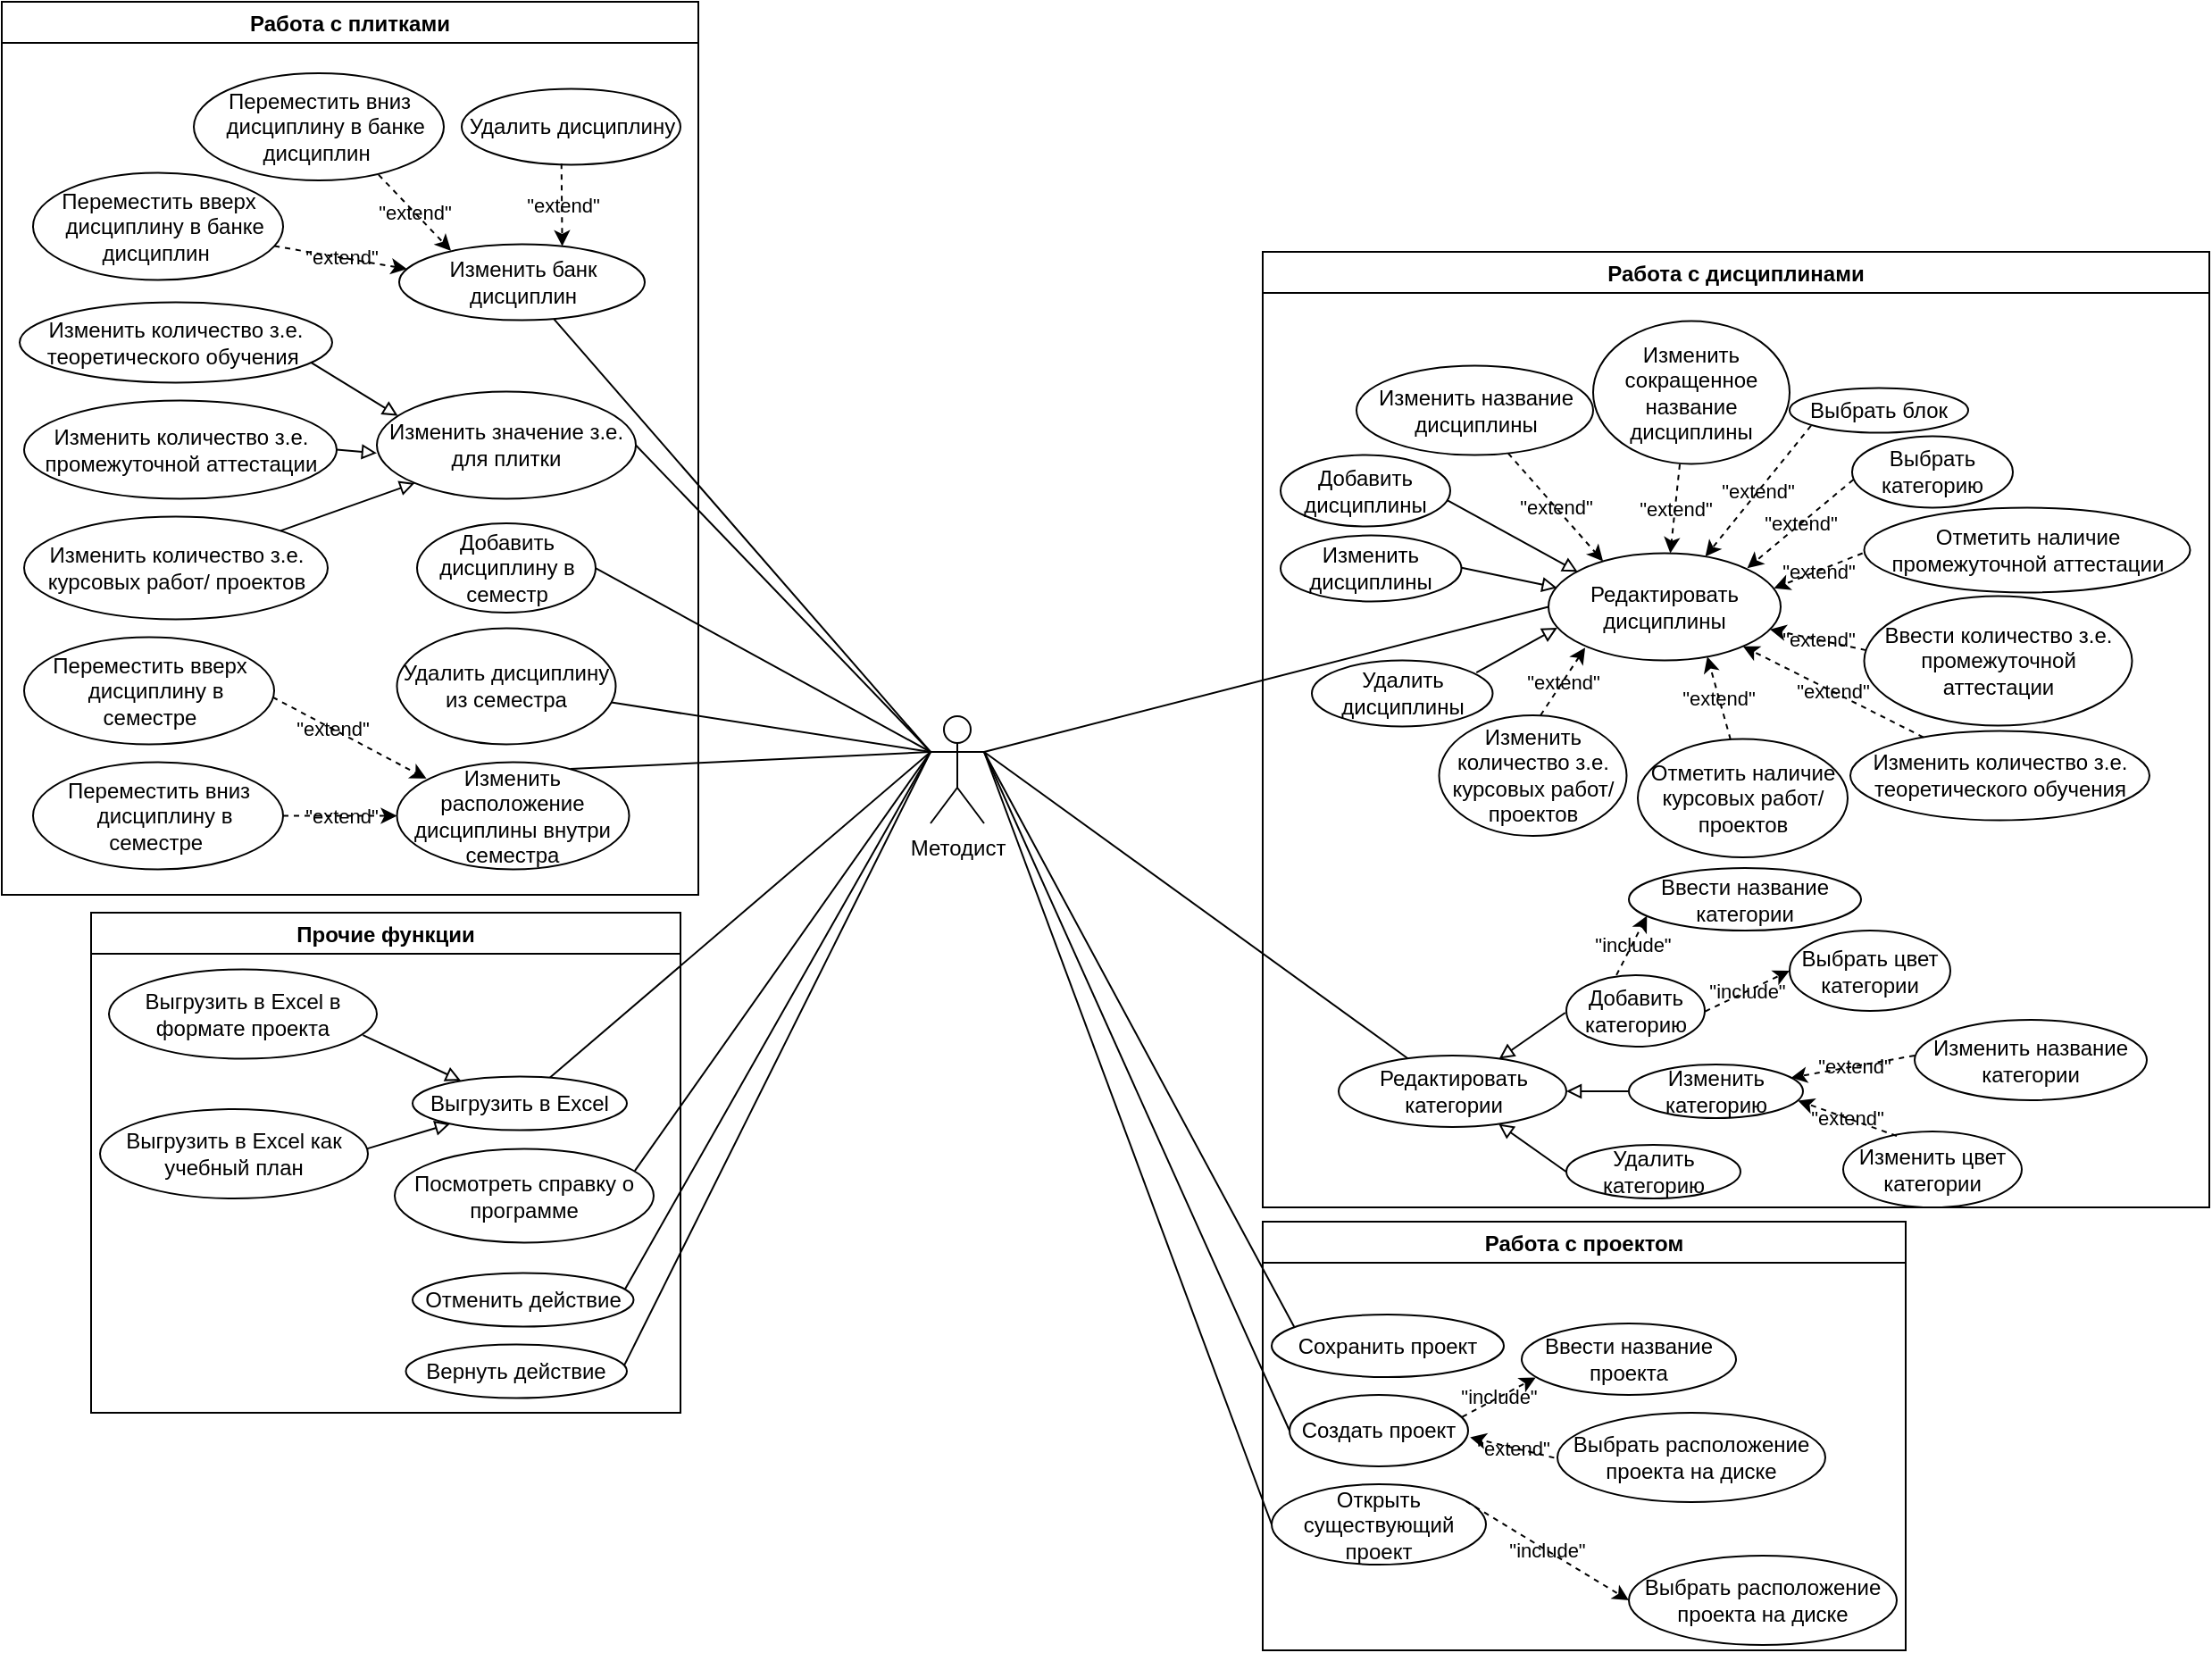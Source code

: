 <mxfile version="16.4.11" type="device"><diagram id="Zh0K8sYVSOeEKQllDIt9" name="Page-1"><mxGraphModel dx="3122" dy="875" grid="1" gridSize="10" guides="1" tooltips="1" connect="0" arrows="1" fold="1" page="1" pageScale="1" pageWidth="850" pageHeight="1100" math="0" shadow="0"><root><mxCell id="0"/><mxCell id="1" parent="0"/><mxCell id="kAwzmWlMEPiF8q2u1fac-1" value="Методист" style="shape=umlActor;verticalLabelPosition=bottom;verticalAlign=top;html=1;outlineConnect=0;" parent="1" vertex="1"><mxGeometry x="-360" y="510" width="30" height="60" as="geometry"/></mxCell><mxCell id="kAwzmWlMEPiF8q2u1fac-12" value="" style="endArrow=none;html=1;rounded=0;entryX=0;entryY=0.5;entryDx=0;entryDy=0;" parent="1" target="kAwzmWlMEPiF8q2u1fac-9" edge="1"><mxGeometry width="50" height="50" relative="1" as="geometry"><mxPoint x="-330" y="530" as="sourcePoint"/><mxPoint x="-30" y="260" as="targetPoint"/></mxGeometry></mxCell><mxCell id="kAwzmWlMEPiF8q2u1fac-13" value="" style="endArrow=none;html=1;rounded=0;entryX=0;entryY=0.5;entryDx=0;entryDy=0;" parent="1" target="kAwzmWlMEPiF8q2u1fac-10" edge="1"><mxGeometry width="50" height="50" relative="1" as="geometry"><mxPoint x="-330" y="530" as="sourcePoint"/><mxPoint x="-30" y="260" as="targetPoint"/></mxGeometry></mxCell><mxCell id="kAwzmWlMEPiF8q2u1fac-36" value="" style="endArrow=none;html=1;rounded=0;entryX=0;entryY=0.5;entryDx=0;entryDy=0;" parent="1" target="kAwzmWlMEPiF8q2u1fac-35" edge="1"><mxGeometry width="50" height="50" relative="1" as="geometry"><mxPoint x="-330" y="530" as="sourcePoint"/><mxPoint x="-180" y="390" as="targetPoint"/></mxGeometry></mxCell><mxCell id="kAwzmWlMEPiF8q2u1fac-65" value="" style="endArrow=none;html=1;rounded=0;exitX=1;exitY=0.5;exitDx=0;exitDy=0;entryX=0;entryY=0.333;entryDx=0;entryDy=0;entryPerimeter=0;" parent="1" source="kAwzmWlMEPiF8q2u1fac-63" target="kAwzmWlMEPiF8q2u1fac-1" edge="1"><mxGeometry width="50" height="50" relative="1" as="geometry"><mxPoint x="-487" y="610" as="sourcePoint"/><mxPoint x="-194.023" y="948.894" as="targetPoint"/></mxGeometry></mxCell><mxCell id="kAwzmWlMEPiF8q2u1fac-79" value="" style="endArrow=none;html=1;rounded=0;entryX=0.097;entryY=0.196;entryDx=0;entryDy=0;entryPerimeter=0;" parent="1" target="kAwzmWlMEPiF8q2u1fac-77" edge="1"><mxGeometry width="50" height="50" relative="1" as="geometry"><mxPoint x="-330" y="530" as="sourcePoint"/><mxPoint x="-545" y="310" as="targetPoint"/></mxGeometry></mxCell><mxCell id="kAwzmWlMEPiF8q2u1fac-81" value="" style="endArrow=none;html=1;rounded=0;" parent="1" target="kAwzmWlMEPiF8q2u1fac-80" edge="1"><mxGeometry width="50" height="50" relative="1" as="geometry"><mxPoint x="-360" y="530" as="sourcePoint"/><mxPoint x="-535" y="370" as="targetPoint"/></mxGeometry></mxCell><mxCell id="kAwzmWlMEPiF8q2u1fac-84" value="" style="endArrow=none;html=1;rounded=0;exitX=0.962;exitY=0.294;exitDx=0;exitDy=0;exitPerimeter=0;" parent="1" source="kAwzmWlMEPiF8q2u1fac-85" edge="1"><mxGeometry width="50" height="50" relative="1" as="geometry"><mxPoint x="-560" y="830" as="sourcePoint"/><mxPoint x="-360" y="530" as="targetPoint"/></mxGeometry></mxCell><mxCell id="kAwzmWlMEPiF8q2u1fac-87" value="" style="endArrow=none;html=1;rounded=0;exitX=0.988;exitY=0.39;exitDx=0;exitDy=0;exitPerimeter=0;" parent="1" source="kAwzmWlMEPiF8q2u1fac-86" edge="1"><mxGeometry width="50" height="50" relative="1" as="geometry"><mxPoint x="-662.5" y="860" as="sourcePoint"/><mxPoint x="-360" y="530" as="targetPoint"/></mxGeometry></mxCell><mxCell id="v6wUXLLYPW9MeNvtV2WF-33" value="" style="endArrow=none;html=1;rounded=0;entryX=0.997;entryY=0.498;entryDx=0;entryDy=0;entryPerimeter=0;" parent="1" target="v6wUXLLYPW9MeNvtV2WF-32" edge="1"><mxGeometry width="50" height="50" relative="1" as="geometry"><mxPoint x="-360" y="530" as="sourcePoint"/><mxPoint x="-579.64" y="699.84" as="targetPoint"/></mxGeometry></mxCell><mxCell id="v6wUXLLYPW9MeNvtV2WF-36" value="" style="endArrow=none;html=1;rounded=0;entryX=0.927;entryY=0.235;entryDx=0;entryDy=0;entryPerimeter=0;" parent="1" target="v6wUXLLYPW9MeNvtV2WF-35" edge="1"><mxGeometry width="50" height="50" relative="1" as="geometry"><mxPoint x="-360" y="530" as="sourcePoint"/><mxPoint x="-608.45" y="333.7" as="targetPoint"/></mxGeometry></mxCell><mxCell id="v6wUXLLYPW9MeNvtV2WF-41" value="" style="endArrow=none;html=1;rounded=0;" parent="1" target="v6wUXLLYPW9MeNvtV2WF-30" edge="1"><mxGeometry width="50" height="50" relative="1" as="geometry"><mxPoint x="-360" y="530" as="sourcePoint"/><mxPoint x="-547.3" y="713.45" as="targetPoint"/></mxGeometry></mxCell><mxCell id="v6wUXLLYPW9MeNvtV2WF-46" value="" style="endArrow=none;html=1;rounded=0;" parent="1" target="v6wUXLLYPW9MeNvtV2WF-38" edge="1"><mxGeometry width="50" height="50" relative="1" as="geometry"><mxPoint x="-360" y="530" as="sourcePoint"/><mxPoint x="-587.645" y="292.185" as="targetPoint"/></mxGeometry></mxCell><mxCell id="lcFU2f_yPUUCob4fGIla-2" value="" style="endArrow=none;html=1;rounded=0;entryX=0.747;entryY=0.063;entryDx=0;entryDy=0;entryPerimeter=0;" parent="1" target="lcFU2f_yPUUCob4fGIla-1" edge="1"><mxGeometry width="50" height="50" relative="1" as="geometry"><mxPoint x="-360" y="530" as="sourcePoint"/><mxPoint x="-557.3" y="695.95" as="targetPoint"/></mxGeometry></mxCell><mxCell id="a7HYJBhB6-KczriwUQ04-21" value="" style="endArrow=none;html=1;rounded=0;entryX=0.304;entryY=0.04;entryDx=0;entryDy=0;entryPerimeter=0;" edge="1" parent="1" target="a7HYJBhB6-KczriwUQ04-11"><mxGeometry width="50" height="50" relative="1" as="geometry"><mxPoint x="-330" y="530" as="sourcePoint"/><mxPoint x="-224.04" y="865.18" as="targetPoint"/></mxGeometry></mxCell><mxCell id="a7HYJBhB6-KczriwUQ04-33" value="Работа с дисциплинами" style="swimlane;" vertex="1" parent="1"><mxGeometry x="-174" y="250" width="530" height="535" as="geometry"/></mxCell><mxCell id="a7HYJBhB6-KczriwUQ04-6" value="Добавить категорию" style="ellipse;whiteSpace=wrap;html=1;" vertex="1" parent="a7HYJBhB6-KczriwUQ04-33"><mxGeometry x="170" y="405" width="77.5" height="40" as="geometry"/></mxCell><mxCell id="a7HYJBhB6-KczriwUQ04-7" value="Ввести название категории" style="ellipse;whiteSpace=wrap;html=1;" vertex="1" parent="a7HYJBhB6-KczriwUQ04-33"><mxGeometry x="205" y="345" width="130" height="35" as="geometry"/></mxCell><mxCell id="a7HYJBhB6-KczriwUQ04-8" value="Выбрать цвет категории" style="ellipse;whiteSpace=wrap;html=1;" vertex="1" parent="a7HYJBhB6-KczriwUQ04-33"><mxGeometry x="295" y="380" width="90" height="45" as="geometry"/></mxCell><mxCell id="a7HYJBhB6-KczriwUQ04-9" value="&quot;include&quot;" style="endArrow=classic;html=1;rounded=0;dashed=1;entryX=0.078;entryY=0.764;entryDx=0;entryDy=0;labelBackgroundColor=none;exitX=0.362;exitY=-0.002;exitDx=0;exitDy=0;exitPerimeter=0;entryPerimeter=0;" edge="1" parent="a7HYJBhB6-KczriwUQ04-33" source="a7HYJBhB6-KczriwUQ04-6" target="a7HYJBhB6-KczriwUQ04-7"><mxGeometry width="50" height="50" relative="1" as="geometry"><mxPoint x="272.5" y="464.5" as="sourcePoint"/><mxPoint x="337.5" y="464.5" as="targetPoint"/></mxGeometry></mxCell><mxCell id="a7HYJBhB6-KczriwUQ04-10" value="&quot;include&quot;" style="endArrow=classic;html=1;rounded=0;dashed=1;entryX=0;entryY=0.5;entryDx=0;entryDy=0;exitX=1.003;exitY=0.507;exitDx=0;exitDy=0;exitPerimeter=0;labelBackgroundColor=none;" edge="1" parent="a7HYJBhB6-KczriwUQ04-33" source="a7HYJBhB6-KczriwUQ04-6" target="a7HYJBhB6-KczriwUQ04-8"><mxGeometry width="50" height="50" relative="1" as="geometry"><mxPoint x="261.588" y="582.956" as="sourcePoint"/><mxPoint x="337.5" y="545" as="targetPoint"/></mxGeometry></mxCell><mxCell id="a7HYJBhB6-KczriwUQ04-11" value="Редактировать категории" style="ellipse;whiteSpace=wrap;html=1;" vertex="1" parent="a7HYJBhB6-KczriwUQ04-33"><mxGeometry x="42.5" y="450" width="127.5" height="40" as="geometry"/></mxCell><mxCell id="a7HYJBhB6-KczriwUQ04-12" value="" style="endArrow=block;html=1;rounded=0;labelBorderColor=none;endFill=0;exitX=-0.008;exitY=0.525;exitDx=0;exitDy=0;exitPerimeter=0;" edge="1" parent="a7HYJBhB6-KczriwUQ04-33" source="a7HYJBhB6-KczriwUQ04-6" target="a7HYJBhB6-KczriwUQ04-11"><mxGeometry width="50" height="50" relative="1" as="geometry"><mxPoint x="4.56" y="342.4" as="sourcePoint"/><mxPoint x="-3.652" y="401.0" as="targetPoint"/></mxGeometry></mxCell><mxCell id="a7HYJBhB6-KczriwUQ04-13" value="Изменить категорию" style="ellipse;whiteSpace=wrap;html=1;" vertex="1" parent="a7HYJBhB6-KczriwUQ04-33"><mxGeometry x="205" y="455" width="97.5" height="30" as="geometry"/></mxCell><mxCell id="a7HYJBhB6-KczriwUQ04-14" value="" style="endArrow=block;html=1;rounded=0;labelBorderColor=none;endFill=0;exitX=-0.003;exitY=0.5;exitDx=0;exitDy=0;exitPerimeter=0;" edge="1" parent="a7HYJBhB6-KczriwUQ04-33" source="a7HYJBhB6-KczriwUQ04-13" target="a7HYJBhB6-KczriwUQ04-11"><mxGeometry width="50" height="50" relative="1" as="geometry"><mxPoint x="179.38" y="436.0" as="sourcePoint"/><mxPoint x="146.052" y="466.97" as="targetPoint"/></mxGeometry></mxCell><mxCell id="a7HYJBhB6-KczriwUQ04-15" value="Удалить категорию" style="ellipse;whiteSpace=wrap;html=1;" vertex="1" parent="a7HYJBhB6-KczriwUQ04-33"><mxGeometry x="170" y="500" width="97.5" height="30" as="geometry"/></mxCell><mxCell id="a7HYJBhB6-KczriwUQ04-16" value="" style="endArrow=block;html=1;rounded=0;labelBorderColor=none;endFill=0;exitX=-0.002;exitY=0.5;exitDx=0;exitDy=0;exitPerimeter=0;" edge="1" parent="a7HYJBhB6-KczriwUQ04-33" source="a7HYJBhB6-KczriwUQ04-15" target="a7HYJBhB6-KczriwUQ04-11"><mxGeometry width="50" height="50" relative="1" as="geometry"><mxPoint x="205" y="515" as="sourcePoint"/><mxPoint x="180.373" y="480.649" as="targetPoint"/></mxGeometry></mxCell><mxCell id="a7HYJBhB6-KczriwUQ04-17" value="Изменить название категории" style="ellipse;whiteSpace=wrap;html=1;" vertex="1" parent="a7HYJBhB6-KczriwUQ04-33"><mxGeometry x="365" y="430" width="130" height="45" as="geometry"/></mxCell><mxCell id="a7HYJBhB6-KczriwUQ04-18" value="Изменить цвет категории" style="ellipse;whiteSpace=wrap;html=1;" vertex="1" parent="a7HYJBhB6-KczriwUQ04-33"><mxGeometry x="325" y="492.5" width="100" height="42.5" as="geometry"/></mxCell><mxCell id="a7HYJBhB6-KczriwUQ04-19" value="&quot;extend&quot;" style="endArrow=classic;html=1;rounded=0;dashed=1;labelBackgroundColor=none;exitX=0;exitY=0.444;exitDx=0;exitDy=0;exitPerimeter=0;" edge="1" parent="a7HYJBhB6-KczriwUQ04-33" source="a7HYJBhB6-KczriwUQ04-17" target="a7HYJBhB6-KczriwUQ04-13"><mxGeometry width="50" height="50" relative="1" as="geometry"><mxPoint x="240.22" y="270.25" as="sourcePoint"/><mxPoint x="198.217" y="307.6" as="targetPoint"/></mxGeometry></mxCell><mxCell id="a7HYJBhB6-KczriwUQ04-20" value="&quot;extend&quot;" style="endArrow=classic;html=1;rounded=0;dashed=1;labelBackgroundColor=none;entryX=0.971;entryY=0.673;entryDx=0;entryDy=0;entryPerimeter=0;" edge="1" parent="a7HYJBhB6-KczriwUQ04-33" target="a7HYJBhB6-KczriwUQ04-13"><mxGeometry width="50" height="50" relative="1" as="geometry"><mxPoint x="355.0" y="495" as="sourcePoint"/><mxPoint x="310.09" y="468.789" as="targetPoint"/></mxGeometry></mxCell><mxCell id="kAwzmWlMEPiF8q2u1fac-35" value="Редактировать дисциплины" style="ellipse;whiteSpace=wrap;html=1;" parent="a7HYJBhB6-KczriwUQ04-33" vertex="1"><mxGeometry x="160" y="168.75" width="130" height="60" as="geometry"/></mxCell><mxCell id="kAwzmWlMEPiF8q2u1fac-37" value="Выбрать блок" style="ellipse;whiteSpace=wrap;html=1;" parent="a7HYJBhB6-KczriwUQ04-33" vertex="1"><mxGeometry x="295" y="76.25" width="100" height="25" as="geometry"/></mxCell><mxCell id="kAwzmWlMEPiF8q2u1fac-39" value="Изменить название дисциплины" style="ellipse;whiteSpace=wrap;html=1;" parent="a7HYJBhB6-KczriwUQ04-33" vertex="1"><mxGeometry x="52.5" y="63.75" width="132.5" height="50" as="geometry"/></mxCell><mxCell id="kAwzmWlMEPiF8q2u1fac-40" value="Изменить количество з.е.&lt;br&gt;теоретического обучения" style="ellipse;whiteSpace=wrap;html=1;" parent="a7HYJBhB6-KczriwUQ04-33" vertex="1"><mxGeometry x="329" y="268.25" width="167.5" height="50" as="geometry"/></mxCell><mxCell id="kAwzmWlMEPiF8q2u1fac-41" value="&quot;extend&quot;" style="endArrow=classic;html=1;rounded=0;dashed=1;labelBorderColor=none;exitX=0.641;exitY=0.981;exitDx=0;exitDy=0;exitPerimeter=0;labelBackgroundColor=none;entryX=0.235;entryY=0.075;entryDx=0;entryDy=0;entryPerimeter=0;" parent="a7HYJBhB6-KczriwUQ04-33" source="kAwzmWlMEPiF8q2u1fac-39" target="kAwzmWlMEPiF8q2u1fac-35" edge="1"><mxGeometry width="50" height="50" relative="1" as="geometry"><mxPoint x="300" y="208.75" as="sourcePoint"/><mxPoint x="70" y="138.75" as="targetPoint"/></mxGeometry></mxCell><mxCell id="kAwzmWlMEPiF8q2u1fac-42" value="Изменить количество з.е. курсовых работ/ проектов" style="ellipse;whiteSpace=wrap;html=1;" parent="a7HYJBhB6-KczriwUQ04-33" vertex="1"><mxGeometry x="98.75" y="259.5" width="105" height="67.5" as="geometry"/></mxCell><mxCell id="kAwzmWlMEPiF8q2u1fac-46" value="&quot;extend&quot;" style="endArrow=classic;html=1;rounded=0;dashed=1;exitX=0.541;exitY=0;exitDx=0;exitDy=0;entryX=0.158;entryY=0.881;entryDx=0;entryDy=0;entryPerimeter=0;labelBackgroundColor=none;exitPerimeter=0;" parent="a7HYJBhB6-KczriwUQ04-33" source="kAwzmWlMEPiF8q2u1fac-42" target="kAwzmWlMEPiF8q2u1fac-35" edge="1"><mxGeometry width="50" height="50" relative="1" as="geometry"><mxPoint x="290.962" y="239.963" as="sourcePoint"/><mxPoint x="160" y="428.75" as="targetPoint"/></mxGeometry></mxCell><mxCell id="-8U82XjVMPYfmYzCf4u3-12" value="Выбрать категорию" style="ellipse;whiteSpace=wrap;html=1;" parent="a7HYJBhB6-KczriwUQ04-33" vertex="1"><mxGeometry x="330" y="103.25" width="90" height="40" as="geometry"/></mxCell><mxCell id="-8U82XjVMPYfmYzCf4u3-15" value="Ввести количество з.е. промежуточной аттестации" style="ellipse;whiteSpace=wrap;html=1;" parent="a7HYJBhB6-KczriwUQ04-33" vertex="1"><mxGeometry x="336.75" y="192.75" width="150" height="72.5" as="geometry"/></mxCell><mxCell id="-8U82XjVMPYfmYzCf4u3-17" value="&quot;extend&quot;" style="endArrow=classic;html=1;rounded=0;dashed=1;labelBackgroundColor=none;exitX=0.007;exitY=0.418;exitDx=0;exitDy=0;exitPerimeter=0;" parent="a7HYJBhB6-KczriwUQ04-33" source="-8U82XjVMPYfmYzCf4u3-15" target="kAwzmWlMEPiF8q2u1fac-35" edge="1"><mxGeometry width="50" height="50" relative="1" as="geometry"><mxPoint x="312.5" y="278.75" as="sourcePoint"/><mxPoint x="245.44" y="358.33" as="targetPoint"/></mxGeometry></mxCell><mxCell id="-8U82XjVMPYfmYzCf4u3-18" value="Отметить наличие курсовых работ/ проектов" style="ellipse;whiteSpace=wrap;html=1;" parent="a7HYJBhB6-KczriwUQ04-33" vertex="1"><mxGeometry x="210" y="272.75" width="117.5" height="66.25" as="geometry"/></mxCell><mxCell id="-8U82XjVMPYfmYzCf4u3-19" value="&quot;extend&quot;" style="endArrow=classic;html=1;rounded=0;dashed=1;exitX=0.442;exitY=0.005;exitDx=0;exitDy=0;entryX=0.684;entryY=0.964;entryDx=0;entryDy=0;entryPerimeter=0;labelBackgroundColor=none;exitPerimeter=0;" parent="a7HYJBhB6-KczriwUQ04-33" source="-8U82XjVMPYfmYzCf4u3-18" target="kAwzmWlMEPiF8q2u1fac-35" edge="1"><mxGeometry width="50" height="50" relative="1" as="geometry"><mxPoint x="85" y="273.75" as="sourcePoint"/><mxPoint x="178.58" y="225.37" as="targetPoint"/></mxGeometry></mxCell><mxCell id="-8U82XjVMPYfmYzCf4u3-20" value="Изменить сокращенное название дисциплины" style="ellipse;whiteSpace=wrap;html=1;" parent="a7HYJBhB6-KczriwUQ04-33" vertex="1"><mxGeometry x="185" y="38.75" width="110" height="80" as="geometry"/></mxCell><mxCell id="a7HYJBhB6-KczriwUQ04-2" value="Отметить наличие промежуточной аттестации" style="ellipse;whiteSpace=wrap;html=1;" vertex="1" parent="a7HYJBhB6-KczriwUQ04-33"><mxGeometry x="336.75" y="143.25" width="182.5" height="47.5" as="geometry"/></mxCell><mxCell id="a7HYJBhB6-KczriwUQ04-3" value="&quot;extend&quot;" style="endArrow=classic;html=1;rounded=0;dashed=1;labelBackgroundColor=none;exitX=-0.005;exitY=0.537;exitDx=0;exitDy=0;exitPerimeter=0;entryX=0.971;entryY=0.328;entryDx=0;entryDy=0;entryPerimeter=0;" edge="1" parent="a7HYJBhB6-KczriwUQ04-33" source="a7HYJBhB6-KczriwUQ04-2" target="kAwzmWlMEPiF8q2u1fac-35"><mxGeometry width="50" height="50" relative="1" as="geometry"><mxPoint x="325.4" y="317.855" as="sourcePoint"/><mxPoint x="258.231" y="236.769" as="targetPoint"/></mxGeometry></mxCell><mxCell id="a7HYJBhB6-KczriwUQ04-22" value="&quot;extend&quot;" style="endArrow=classic;html=1;rounded=0;dashed=1;labelBorderColor=none;exitX=0.441;exitY=1.002;exitDx=0;exitDy=0;exitPerimeter=0;labelBackgroundColor=none;" edge="1" parent="a7HYJBhB6-KczriwUQ04-33" source="-8U82XjVMPYfmYzCf4u3-20" target="kAwzmWlMEPiF8q2u1fac-35"><mxGeometry width="50" height="50" relative="1" as="geometry"><mxPoint x="134.932" y="122.8" as="sourcePoint"/><mxPoint x="186.12" y="188.47" as="targetPoint"/></mxGeometry></mxCell><mxCell id="a7HYJBhB6-KczriwUQ04-23" value="&quot;extend&quot;" style="endArrow=classic;html=1;rounded=0;dashed=1;labelBorderColor=none;exitX=0.12;exitY=0.844;exitDx=0;exitDy=0;exitPerimeter=0;labelBackgroundColor=none;" edge="1" parent="a7HYJBhB6-KczriwUQ04-33" source="kAwzmWlMEPiF8q2u1fac-37" target="kAwzmWlMEPiF8q2u1fac-35"><mxGeometry width="50" height="50" relative="1" as="geometry"><mxPoint x="243.51" y="118.91" as="sourcePoint"/><mxPoint x="237.71" y="178.776" as="targetPoint"/></mxGeometry></mxCell><mxCell id="a7HYJBhB6-KczriwUQ04-24" value="&quot;extend&quot;" style="endArrow=classic;html=1;rounded=0;dashed=1;labelBorderColor=none;labelBackgroundColor=none;exitX=0.007;exitY=0.609;exitDx=0;exitDy=0;exitPerimeter=0;entryX=0.856;entryY=0.14;entryDx=0;entryDy=0;entryPerimeter=0;" edge="1" parent="a7HYJBhB6-KczriwUQ04-33" source="-8U82XjVMPYfmYzCf4u3-12" target="kAwzmWlMEPiF8q2u1fac-35"><mxGeometry width="50" height="50" relative="1" as="geometry"><mxPoint x="350" y="168.75" as="sourcePoint"/><mxPoint x="264.242" y="181.957" as="targetPoint"/></mxGeometry></mxCell><mxCell id="a7HYJBhB6-KczriwUQ04-25" value="&quot;extend&quot;" style="endArrow=classic;html=1;rounded=0;dashed=1;labelBackgroundColor=none;" edge="1" parent="a7HYJBhB6-KczriwUQ04-33" source="kAwzmWlMEPiF8q2u1fac-40" target="kAwzmWlMEPiF8q2u1fac-35"><mxGeometry width="50" height="50" relative="1" as="geometry"><mxPoint x="204.132" y="288.38" as="sourcePoint"/><mxPoint x="213.16" y="237.55" as="targetPoint"/></mxGeometry></mxCell><mxCell id="a7HYJBhB6-KczriwUQ04-26" value="Добавить дисциплины" style="ellipse;whiteSpace=wrap;html=1;" vertex="1" parent="a7HYJBhB6-KczriwUQ04-33"><mxGeometry x="10" y="113.75" width="95" height="40" as="geometry"/></mxCell><mxCell id="a7HYJBhB6-KczriwUQ04-27" value="Изменить дисциплины" style="ellipse;whiteSpace=wrap;html=1;" vertex="1" parent="a7HYJBhB6-KczriwUQ04-33"><mxGeometry x="10" y="158.75" width="101.25" height="37" as="geometry"/></mxCell><mxCell id="a7HYJBhB6-KczriwUQ04-28" value="" style="endArrow=block;html=1;rounded=0;labelBorderColor=none;endFill=0;exitX=0.982;exitY=0.633;exitDx=0;exitDy=0;exitPerimeter=0;entryX=0.126;entryY=0.174;entryDx=0;entryDy=0;entryPerimeter=0;" edge="1" parent="a7HYJBhB6-KczriwUQ04-33" source="a7HYJBhB6-KczriwUQ04-26" target="kAwzmWlMEPiF8q2u1fac-35"><mxGeometry width="50" height="50" relative="1" as="geometry"><mxPoint x="140.0" y="170" as="sourcePoint"/><mxPoint x="102.943" y="195.749" as="targetPoint"/></mxGeometry></mxCell><mxCell id="a7HYJBhB6-KczriwUQ04-29" value="" style="endArrow=block;html=1;rounded=0;labelBorderColor=none;endFill=0;exitX=1.001;exitY=0.491;exitDx=0;exitDy=0;exitPerimeter=0;entryX=0.037;entryY=0.322;entryDx=0;entryDy=0;entryPerimeter=0;" edge="1" parent="a7HYJBhB6-KczriwUQ04-33" source="a7HYJBhB6-KczriwUQ04-27" target="kAwzmWlMEPiF8q2u1fac-35"><mxGeometry width="50" height="50" relative="1" as="geometry"><mxPoint x="113.29" y="149.07" as="sourcePoint"/><mxPoint x="186.38" y="189.19" as="targetPoint"/></mxGeometry></mxCell><mxCell id="a7HYJBhB6-KczriwUQ04-30" value="Удалить дисциплины" style="ellipse;whiteSpace=wrap;html=1;" vertex="1" parent="a7HYJBhB6-KczriwUQ04-33"><mxGeometry x="27.5" y="228.75" width="101.25" height="37" as="geometry"/></mxCell><mxCell id="a7HYJBhB6-KczriwUQ04-31" value="" style="endArrow=block;html=1;rounded=0;labelBorderColor=none;endFill=0;exitX=0.91;exitY=0.184;exitDx=0;exitDy=0;exitPerimeter=0;entryX=0.038;entryY=0.696;entryDx=0;entryDy=0;entryPerimeter=0;" edge="1" parent="a7HYJBhB6-KczriwUQ04-33" source="a7HYJBhB6-KczriwUQ04-30" target="kAwzmWlMEPiF8q2u1fac-35"><mxGeometry width="50" height="50" relative="1" as="geometry"><mxPoint x="121.351" y="186.917" as="sourcePoint"/><mxPoint x="174.81" y="198.07" as="targetPoint"/></mxGeometry></mxCell><mxCell id="a7HYJBhB6-KczriwUQ04-70" value="Работа с плитками" style="swimlane;" vertex="1" parent="1"><mxGeometry x="-880" y="110" width="390" height="500" as="geometry"/></mxCell><mxCell id="v6wUXLLYPW9MeNvtV2WF-34" value="Переместить вверх&lt;br&gt;&amp;nbsp; дисциплину в банке дисциплин&amp;nbsp;" style="ellipse;whiteSpace=wrap;html=1;" parent="a7HYJBhB6-KczriwUQ04-70" vertex="1"><mxGeometry x="17.5" y="95.75" width="140" height="60" as="geometry"/></mxCell><mxCell id="v6wUXLLYPW9MeNvtV2WF-37" value="Перемеcтить вниз&lt;br&gt;&amp;nbsp; дисциплину в банке дисциплин&amp;nbsp;" style="ellipse;whiteSpace=wrap;html=1;" parent="a7HYJBhB6-KczriwUQ04-70" vertex="1"><mxGeometry x="107.5" y="40" width="140" height="60" as="geometry"/></mxCell><mxCell id="v6wUXLLYPW9MeNvtV2WF-38" value="Изменить банк дисциплин" style="ellipse;whiteSpace=wrap;html=1;" parent="a7HYJBhB6-KczriwUQ04-70" vertex="1"><mxGeometry x="222.5" y="135.75" width="137.5" height="42.5" as="geometry"/></mxCell><mxCell id="v6wUXLLYPW9MeNvtV2WF-42" value="Удалить дисциплину" style="ellipse;whiteSpace=wrap;html=1;" parent="a7HYJBhB6-KczriwUQ04-70" vertex="1"><mxGeometry x="257.5" y="48.75" width="122.5" height="42.5" as="geometry"/></mxCell><mxCell id="v6wUXLLYPW9MeNvtV2WF-43" value="&quot;extend&quot;" style="endArrow=classic;html=1;rounded=0;dashed=1;entryX=0.032;entryY=0.326;entryDx=0;entryDy=0;entryPerimeter=0;labelBackgroundColor=none;" parent="a7HYJBhB6-KczriwUQ04-70" source="v6wUXLLYPW9MeNvtV2WF-34" target="v6wUXLLYPW9MeNvtV2WF-38" edge="1"><mxGeometry width="50" height="50" relative="1" as="geometry"><mxPoint x="682.2" y="131.4" as="sourcePoint"/><mxPoint x="655.0" y="178.33" as="targetPoint"/></mxGeometry></mxCell><mxCell id="v6wUXLLYPW9MeNvtV2WF-44" value="&quot;extend&quot;" style="endArrow=classic;html=1;rounded=0;dashed=1;entryX=0.211;entryY=0.086;entryDx=0;entryDy=0;entryPerimeter=0;labelBackgroundColor=none;exitX=0.739;exitY=0.947;exitDx=0;exitDy=0;exitPerimeter=0;" parent="a7HYJBhB6-KczriwUQ04-70" source="v6wUXLLYPW9MeNvtV2WF-37" target="v6wUXLLYPW9MeNvtV2WF-38" edge="1"><mxGeometry width="50" height="50" relative="1" as="geometry"><mxPoint x="120.629" y="100.331" as="sourcePoint"/><mxPoint x="184.9" y="139.605" as="targetPoint"/></mxGeometry></mxCell><mxCell id="v6wUXLLYPW9MeNvtV2WF-45" value="&quot;extend&quot;" style="endArrow=classic;html=1;rounded=0;dashed=1;entryX=0.664;entryY=0.027;entryDx=0;entryDy=0;entryPerimeter=0;labelBackgroundColor=none;exitX=0.456;exitY=0.986;exitDx=0;exitDy=0;exitPerimeter=0;" parent="a7HYJBhB6-KczriwUQ04-70" source="v6wUXLLYPW9MeNvtV2WF-42" target="v6wUXLLYPW9MeNvtV2WF-38" edge="1"><mxGeometry width="50" height="50" relative="1" as="geometry"><mxPoint x="222.46" y="67.01" as="sourcePoint"/><mxPoint x="236.875" y="126.685" as="targetPoint"/></mxGeometry></mxCell><mxCell id="kAwzmWlMEPiF8q2u1fac-68" value="Изменить количество з.е.&lt;br&gt;теоретического обучения&amp;nbsp;" style="ellipse;whiteSpace=wrap;html=1;" parent="a7HYJBhB6-KczriwUQ04-70" vertex="1"><mxGeometry x="10" y="168.25" width="175" height="45" as="geometry"/></mxCell><mxCell id="kAwzmWlMEPiF8q2u1fac-69" value="Изменить количество з.е. промежуточной аттестации" style="ellipse;whiteSpace=wrap;html=1;" parent="a7HYJBhB6-KczriwUQ04-70" vertex="1"><mxGeometry x="12.5" y="223.25" width="175" height="55" as="geometry"/></mxCell><mxCell id="kAwzmWlMEPiF8q2u1fac-70" value="Изменить количество з.е. курсовых работ/ проектов" style="ellipse;whiteSpace=wrap;html=1;" parent="a7HYJBhB6-KczriwUQ04-70" vertex="1"><mxGeometry x="12.5" y="288.25" width="170" height="57.5" as="geometry"/></mxCell><mxCell id="kAwzmWlMEPiF8q2u1fac-71" value="" style="endArrow=block;html=1;rounded=0;labelBorderColor=none;endFill=0;entryX=0;entryY=0.574;entryDx=0;entryDy=0;exitX=1;exitY=0.5;exitDx=0;exitDy=0;entryPerimeter=0;" parent="a7HYJBhB6-KczriwUQ04-70" source="kAwzmWlMEPiF8q2u1fac-69" target="kAwzmWlMEPiF8q2u1fac-63" edge="1"><mxGeometry width="50" height="50" relative="1" as="geometry"><mxPoint x="187.5" y="348.25" as="sourcePoint"/><mxPoint x="217.5" y="298.25" as="targetPoint"/></mxGeometry></mxCell><mxCell id="kAwzmWlMEPiF8q2u1fac-72" value="" style="endArrow=block;html=1;rounded=0;labelBorderColor=none;endFill=0;entryX=0;entryY=1;entryDx=0;entryDy=0;" parent="a7HYJBhB6-KczriwUQ04-70" source="kAwzmWlMEPiF8q2u1fac-70" target="kAwzmWlMEPiF8q2u1fac-63" edge="1"><mxGeometry width="50" height="50" relative="1" as="geometry"><mxPoint x="277.5" y="408.25" as="sourcePoint"/><mxPoint x="253.46" y="324.65" as="targetPoint"/></mxGeometry></mxCell><mxCell id="kAwzmWlMEPiF8q2u1fac-63" value="Изменить значение з.е. для плитки" style="ellipse;whiteSpace=wrap;html=1;" parent="a7HYJBhB6-KczriwUQ04-70" vertex="1"><mxGeometry x="210" y="218.25" width="145" height="60" as="geometry"/></mxCell><mxCell id="kAwzmWlMEPiF8q2u1fac-67" value="" style="endArrow=block;html=1;rounded=0;labelBorderColor=none;endFill=0;entryX=0.081;entryY=0.226;entryDx=0;entryDy=0;entryPerimeter=0;exitX=0.932;exitY=0.748;exitDx=0;exitDy=0;exitPerimeter=0;" parent="a7HYJBhB6-KczriwUQ04-70" source="kAwzmWlMEPiF8q2u1fac-68" target="kAwzmWlMEPiF8q2u1fac-63" edge="1"><mxGeometry width="50" height="50" relative="1" as="geometry"><mxPoint x="277.5" y="248.25" as="sourcePoint"/><mxPoint x="247.805" y="274.19" as="targetPoint"/></mxGeometry></mxCell><mxCell id="lcFU2f_yPUUCob4fGIla-1" value="Изменить расположение дисциплины внутри семестра" style="ellipse;whiteSpace=wrap;html=1;" parent="a7HYJBhB6-KczriwUQ04-70" vertex="1"><mxGeometry x="221.25" y="425.75" width="130" height="60" as="geometry"/></mxCell><mxCell id="lcFU2f_yPUUCob4fGIla-4" value="Переместить вверх&lt;br&gt;&amp;nbsp; дисциплину в семестре" style="ellipse;whiteSpace=wrap;html=1;" parent="a7HYJBhB6-KczriwUQ04-70" vertex="1"><mxGeometry x="12.5" y="355.75" width="140" height="60" as="geometry"/></mxCell><mxCell id="lcFU2f_yPUUCob4fGIla-3" value="Переместить вниз&lt;br&gt;&amp;nbsp; дисциплину в семестре&amp;nbsp;" style="ellipse;whiteSpace=wrap;html=1;" parent="a7HYJBhB6-KczriwUQ04-70" vertex="1"><mxGeometry x="17.5" y="425.75" width="140" height="60" as="geometry"/></mxCell><mxCell id="lcFU2f_yPUUCob4fGIla-5" value="&quot;extend&quot;" style="endArrow=classic;html=1;rounded=0;dashed=1;labelBackgroundColor=none;" parent="a7HYJBhB6-KczriwUQ04-70" source="lcFU2f_yPUUCob4fGIla-3" target="lcFU2f_yPUUCob4fGIla-1" edge="1"><mxGeometry width="50" height="50" relative="1" as="geometry"><mxPoint x="605.45" y="591.4" as="sourcePoint"/><mxPoint x="98.15" y="589.605" as="targetPoint"/></mxGeometry></mxCell><mxCell id="lcFU2f_yPUUCob4fGIla-6" value="&quot;extend&quot;" style="endArrow=classic;html=1;rounded=0;dashed=1;entryX=0.127;entryY=0.153;entryDx=0;entryDy=0;entryPerimeter=0;labelBackgroundColor=none;exitX=0.994;exitY=0.56;exitDx=0;exitDy=0;exitPerimeter=0;" parent="a7HYJBhB6-KczriwUQ04-70" source="lcFU2f_yPUUCob4fGIla-4" target="lcFU2f_yPUUCob4fGIla-1" edge="1"><mxGeometry x="-0.219" width="50" height="50" relative="1" as="geometry"><mxPoint x="113.75" y="470.75" as="sourcePoint"/><mxPoint x="150.125" y="576.685" as="targetPoint"/><mxPoint as="offset"/></mxGeometry></mxCell><mxCell id="v6wUXLLYPW9MeNvtV2WF-30" value="Удалить дисциплину из семестра" style="ellipse;whiteSpace=wrap;html=1;" parent="a7HYJBhB6-KczriwUQ04-70" vertex="1"><mxGeometry x="221.25" y="350.75" width="122.5" height="65" as="geometry"/></mxCell><mxCell id="v6wUXLLYPW9MeNvtV2WF-32" value="Добавить дисциплину в семестр" style="ellipse;whiteSpace=wrap;html=1;" parent="a7HYJBhB6-KczriwUQ04-70" vertex="1"><mxGeometry x="232.5" y="292" width="100" height="50" as="geometry"/></mxCell><mxCell id="a7HYJBhB6-KczriwUQ04-71" value="Прочие функции" style="swimlane;" vertex="1" parent="1"><mxGeometry x="-830" y="620" width="330" height="280" as="geometry"/></mxCell><mxCell id="kAwzmWlMEPiF8q2u1fac-73" style="edgeStyle=orthogonalEdgeStyle;rounded=0;orthogonalLoop=1;jettySize=auto;html=1;exitX=0.5;exitY=1;exitDx=0;exitDy=0;labelBorderColor=none;endArrow=block;endFill=0;" parent="a7HYJBhB6-KczriwUQ04-71" edge="1"><mxGeometry relative="1" as="geometry"><mxPoint x="200" y="61.75" as="sourcePoint"/><mxPoint x="200" y="61.75" as="targetPoint"/></mxGeometry></mxCell><mxCell id="kAwzmWlMEPiF8q2u1fac-80" value="Выгрузить в Excel" style="ellipse;whiteSpace=wrap;html=1;" parent="a7HYJBhB6-KczriwUQ04-71" vertex="1"><mxGeometry x="180" y="91.75" width="120" height="30" as="geometry"/></mxCell><mxCell id="kAwzmWlMEPiF8q2u1fac-82" value="Выгрузить в Excel в формате проекта" style="ellipse;whiteSpace=wrap;html=1;" parent="a7HYJBhB6-KczriwUQ04-71" vertex="1"><mxGeometry x="10" y="31.75" width="150" height="50" as="geometry"/></mxCell><mxCell id="kAwzmWlMEPiF8q2u1fac-85" value="Отменить действие" style="ellipse;whiteSpace=wrap;html=1;" parent="a7HYJBhB6-KczriwUQ04-71" vertex="1"><mxGeometry x="180" y="201.75" width="123.75" height="30" as="geometry"/></mxCell><mxCell id="kAwzmWlMEPiF8q2u1fac-86" value="Вернуть действие" style="ellipse;whiteSpace=wrap;html=1;" parent="a7HYJBhB6-KczriwUQ04-71" vertex="1"><mxGeometry x="176.25" y="241.75" width="123.75" height="30" as="geometry"/></mxCell><mxCell id="v6wUXLLYPW9MeNvtV2WF-35" value="Посмотреть справку о программе" style="ellipse;whiteSpace=wrap;html=1;" parent="a7HYJBhB6-KczriwUQ04-71" vertex="1"><mxGeometry x="170" y="132.25" width="145" height="52.5" as="geometry"/></mxCell><mxCell id="a7HYJBhB6-KczriwUQ04-35" value="Выгрузить в Excel как учебный план" style="ellipse;whiteSpace=wrap;html=1;" vertex="1" parent="a7HYJBhB6-KczriwUQ04-71"><mxGeometry x="5" y="110" width="150" height="50" as="geometry"/></mxCell><mxCell id="a7HYJBhB6-KczriwUQ04-36" value="" style="endArrow=block;html=1;rounded=0;labelBorderColor=none;endFill=0;entryX=0.225;entryY=0.076;entryDx=0;entryDy=0;entryPerimeter=0;exitX=0.948;exitY=0.737;exitDx=0;exitDy=0;exitPerimeter=0;" edge="1" parent="a7HYJBhB6-KczriwUQ04-71" source="kAwzmWlMEPiF8q2u1fac-82" target="kAwzmWlMEPiF8q2u1fac-80"><mxGeometry width="50" height="50" relative="1" as="geometry"><mxPoint x="180.005" y="64.255" as="sourcePoint"/><mxPoint x="273.925" y="84.48" as="targetPoint"/></mxGeometry></mxCell><mxCell id="a7HYJBhB6-KczriwUQ04-37" value="" style="endArrow=block;html=1;rounded=0;labelBorderColor=none;endFill=0;exitX=0.996;exitY=0.444;exitDx=0;exitDy=0;exitPerimeter=0;" edge="1" parent="a7HYJBhB6-KczriwUQ04-71" source="a7HYJBhB6-KczriwUQ04-35" target="kAwzmWlMEPiF8q2u1fac-80"><mxGeometry width="50" height="50" relative="1" as="geometry"><mxPoint x="194.25" y="71.95" as="sourcePoint"/><mxPoint x="233.75" y="105.55" as="targetPoint"/></mxGeometry></mxCell><mxCell id="a7HYJBhB6-KczriwUQ04-72" value="Работа с проектом" style="swimlane;" vertex="1" parent="1"><mxGeometry x="-174" y="793" width="360" height="240" as="geometry"/></mxCell><mxCell id="kAwzmWlMEPiF8q2u1fac-9" value="Создать проект" style="ellipse;whiteSpace=wrap;html=1;" parent="a7HYJBhB6-KczriwUQ04-72" vertex="1"><mxGeometry x="15" y="97" width="100" height="40" as="geometry"/></mxCell><mxCell id="kAwzmWlMEPiF8q2u1fac-10" value="Открыть существующий проект" style="ellipse;whiteSpace=wrap;html=1;" parent="a7HYJBhB6-KczriwUQ04-72" vertex="1"><mxGeometry x="5" y="147" width="120" height="45" as="geometry"/></mxCell><mxCell id="kAwzmWlMEPiF8q2u1fac-14" value="&quot;extend&quot;" style="endArrow=classic;html=1;rounded=0;dashed=1;entryX=1.011;entryY=0.593;entryDx=0;entryDy=0;entryPerimeter=0;exitX=-0.012;exitY=0.504;exitDx=0;exitDy=0;exitPerimeter=0;labelBackgroundColor=none;" parent="a7HYJBhB6-KczriwUQ04-72" source="kAwzmWlMEPiF8q2u1fac-18" target="kAwzmWlMEPiF8q2u1fac-9" edge="1"><mxGeometry width="50" height="50" relative="1" as="geometry"><mxPoint x="192.5" y="69.5" as="sourcePoint"/><mxPoint x="152.5" y="-30.5" as="targetPoint"/></mxGeometry></mxCell><mxCell id="kAwzmWlMEPiF8q2u1fac-18" value="Выбрать расположение проекта на диске" style="ellipse;whiteSpace=wrap;html=1;" parent="a7HYJBhB6-KczriwUQ04-72" vertex="1"><mxGeometry x="165" y="107" width="150" height="50" as="geometry"/></mxCell><mxCell id="kAwzmWlMEPiF8q2u1fac-23" value="&quot;include&quot;" style="endArrow=classic;html=1;rounded=0;dashed=1;exitX=0.906;exitY=0.211;exitDx=0;exitDy=0;entryX=0;entryY=0.5;entryDx=0;entryDy=0;exitPerimeter=0;labelBackgroundColor=none;" parent="a7HYJBhB6-KczriwUQ04-72" source="kAwzmWlMEPiF8q2u1fac-10" target="kAwzmWlMEPiF8q2u1fac-24" edge="1"><mxGeometry width="50" height="50" relative="1" as="geometry"><mxPoint x="92.5" y="229" as="sourcePoint"/><mxPoint x="157.5" y="229" as="targetPoint"/></mxGeometry></mxCell><mxCell id="kAwzmWlMEPiF8q2u1fac-24" value="Выбрать расположение проекта на диске" style="ellipse;whiteSpace=wrap;html=1;" parent="a7HYJBhB6-KczriwUQ04-72" vertex="1"><mxGeometry x="205" y="187" width="150" height="50" as="geometry"/></mxCell><mxCell id="kAwzmWlMEPiF8q2u1fac-30" value="Ввести название проекта" style="ellipse;whiteSpace=wrap;html=1;" parent="a7HYJBhB6-KczriwUQ04-72" vertex="1"><mxGeometry x="145" y="57" width="120" height="40" as="geometry"/></mxCell><mxCell id="kAwzmWlMEPiF8q2u1fac-31" value="&quot;include&quot;" style="endArrow=classic;html=1;rounded=0;dashed=1;exitX=0.967;exitY=0.308;exitDx=0;exitDy=0;entryX=0.066;entryY=0.755;entryDx=0;entryDy=0;labelBackgroundColor=none;exitPerimeter=0;entryPerimeter=0;" parent="a7HYJBhB6-KczriwUQ04-72" source="kAwzmWlMEPiF8q2u1fac-9" target="kAwzmWlMEPiF8q2u1fac-30" edge="1"><mxGeometry width="50" height="50" relative="1" as="geometry"><mxPoint x="75.26" y="124.72" as="sourcePoint"/><mxPoint x="172.5" y="-10.5" as="targetPoint"/></mxGeometry></mxCell><mxCell id="kAwzmWlMEPiF8q2u1fac-77" value="Сохранить проект" style="ellipse;whiteSpace=wrap;html=1;" parent="a7HYJBhB6-KczriwUQ04-72" vertex="1"><mxGeometry x="5" y="52" width="130" height="35" as="geometry"/></mxCell></root></mxGraphModel></diagram></mxfile>